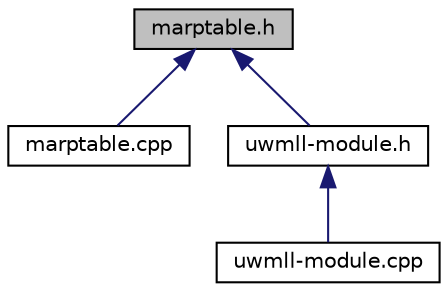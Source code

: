 digraph "marptable.h"
{
 // LATEX_PDF_SIZE
  edge [fontname="Helvetica",fontsize="10",labelfontname="Helvetica",labelfontsize="10"];
  node [fontname="Helvetica",fontsize="10",shape=record];
  Node1 [label="marptable.h",height=0.2,width=0.4,color="black", fillcolor="grey75", style="filled", fontcolor="black",tooltip="Provides the definition of the ARP table of MLL module."];
  Node1 -> Node2 [dir="back",color="midnightblue",fontsize="10",style="solid",fontname="Helvetica"];
  Node2 [label="marptable.cpp",height=0.2,width=0.4,color="black", fillcolor="white", style="filled",URL="$marptable_8cpp.html",tooltip="Provides the implementation of the ARP table useful for MLL module."];
  Node1 -> Node3 [dir="back",color="midnightblue",fontsize="10",style="solid",fontname="Helvetica"];
  Node3 [label="uwmll-module.h",height=0.2,width=0.4,color="black", fillcolor="white", style="filled",URL="$uwmll-module_8h.html",tooltip="Provides the declaration of UWMllModule class that represents the MLL class."];
  Node3 -> Node4 [dir="back",color="midnightblue",fontsize="10",style="solid",fontname="Helvetica"];
  Node4 [label="uwmll-module.cpp",height=0.2,width=0.4,color="black", fillcolor="white", style="filled",URL="$uwmll-module_8cpp.html",tooltip="Provides the implementation of UWModuleClass that represents the implementation of MLL module."];
}
